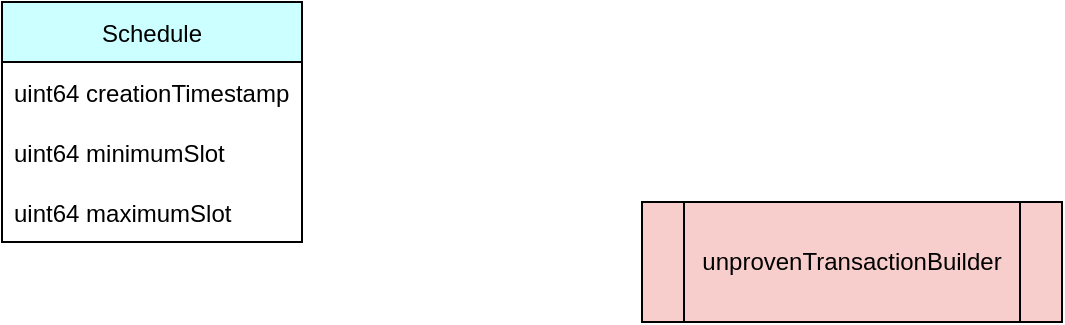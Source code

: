 <mxfile version="20.4.0" type="device"><diagram name="Page-1" id="5d7acffa-a066-3a61-03fe-96351882024d"><mxGraphModel dx="1375" dy="754" grid="1" gridSize="10" guides="1" tooltips="1" connect="1" arrows="1" fold="1" page="1" pageScale="1" pageWidth="1100" pageHeight="850" background="#ffffff" math="0" shadow="0"><root><mxCell id="0"/><mxCell id="1" parent="0"/><mxCell id="OVQh3rsFYcIik5YzVQmS-1" value="unprovenTransactionBuilder" style="shape=process;whiteSpace=wrap;html=1;backgroundOutline=1;fillColor=#F8CECC;" vertex="1" parent="1"><mxGeometry x="490" y="390" width="210" height="60" as="geometry"/></mxCell><mxCell id="OVQh3rsFYcIik5YzVQmS-2" value="Schedule" style="swimlane;fontStyle=0;childLayout=stackLayout;horizontal=1;startSize=30;horizontalStack=0;resizeParent=1;resizeParentMax=0;resizeLast=0;collapsible=1;marginBottom=0;fillColor=#CCFFFF;" vertex="1" parent="1"><mxGeometry x="170" y="290" width="150" height="120" as="geometry"/></mxCell><mxCell id="OVQh3rsFYcIik5YzVQmS-3" value="uint64 creationTimestamp" style="text;strokeColor=none;fillColor=none;align=left;verticalAlign=middle;spacingLeft=4;spacingRight=4;overflow=hidden;points=[[0,0.5],[1,0.5]];portConstraint=eastwest;rotatable=0;" vertex="1" parent="OVQh3rsFYcIik5YzVQmS-2"><mxGeometry y="30" width="150" height="30" as="geometry"/></mxCell><mxCell id="OVQh3rsFYcIik5YzVQmS-4" value="uint64 minimumSlot" style="text;strokeColor=none;fillColor=none;align=left;verticalAlign=middle;spacingLeft=4;spacingRight=4;overflow=hidden;points=[[0,0.5],[1,0.5]];portConstraint=eastwest;rotatable=0;" vertex="1" parent="OVQh3rsFYcIik5YzVQmS-2"><mxGeometry y="60" width="150" height="30" as="geometry"/></mxCell><mxCell id="OVQh3rsFYcIik5YzVQmS-5" value="uint64 maximumSlot" style="text;strokeColor=none;fillColor=none;align=left;verticalAlign=middle;spacingLeft=4;spacingRight=4;overflow=hidden;points=[[0,0.5],[1,0.5]];portConstraint=eastwest;rotatable=0;" vertex="1" parent="OVQh3rsFYcIik5YzVQmS-2"><mxGeometry y="90" width="150" height="30" as="geometry"/></mxCell></root></mxGraphModel></diagram></mxfile>